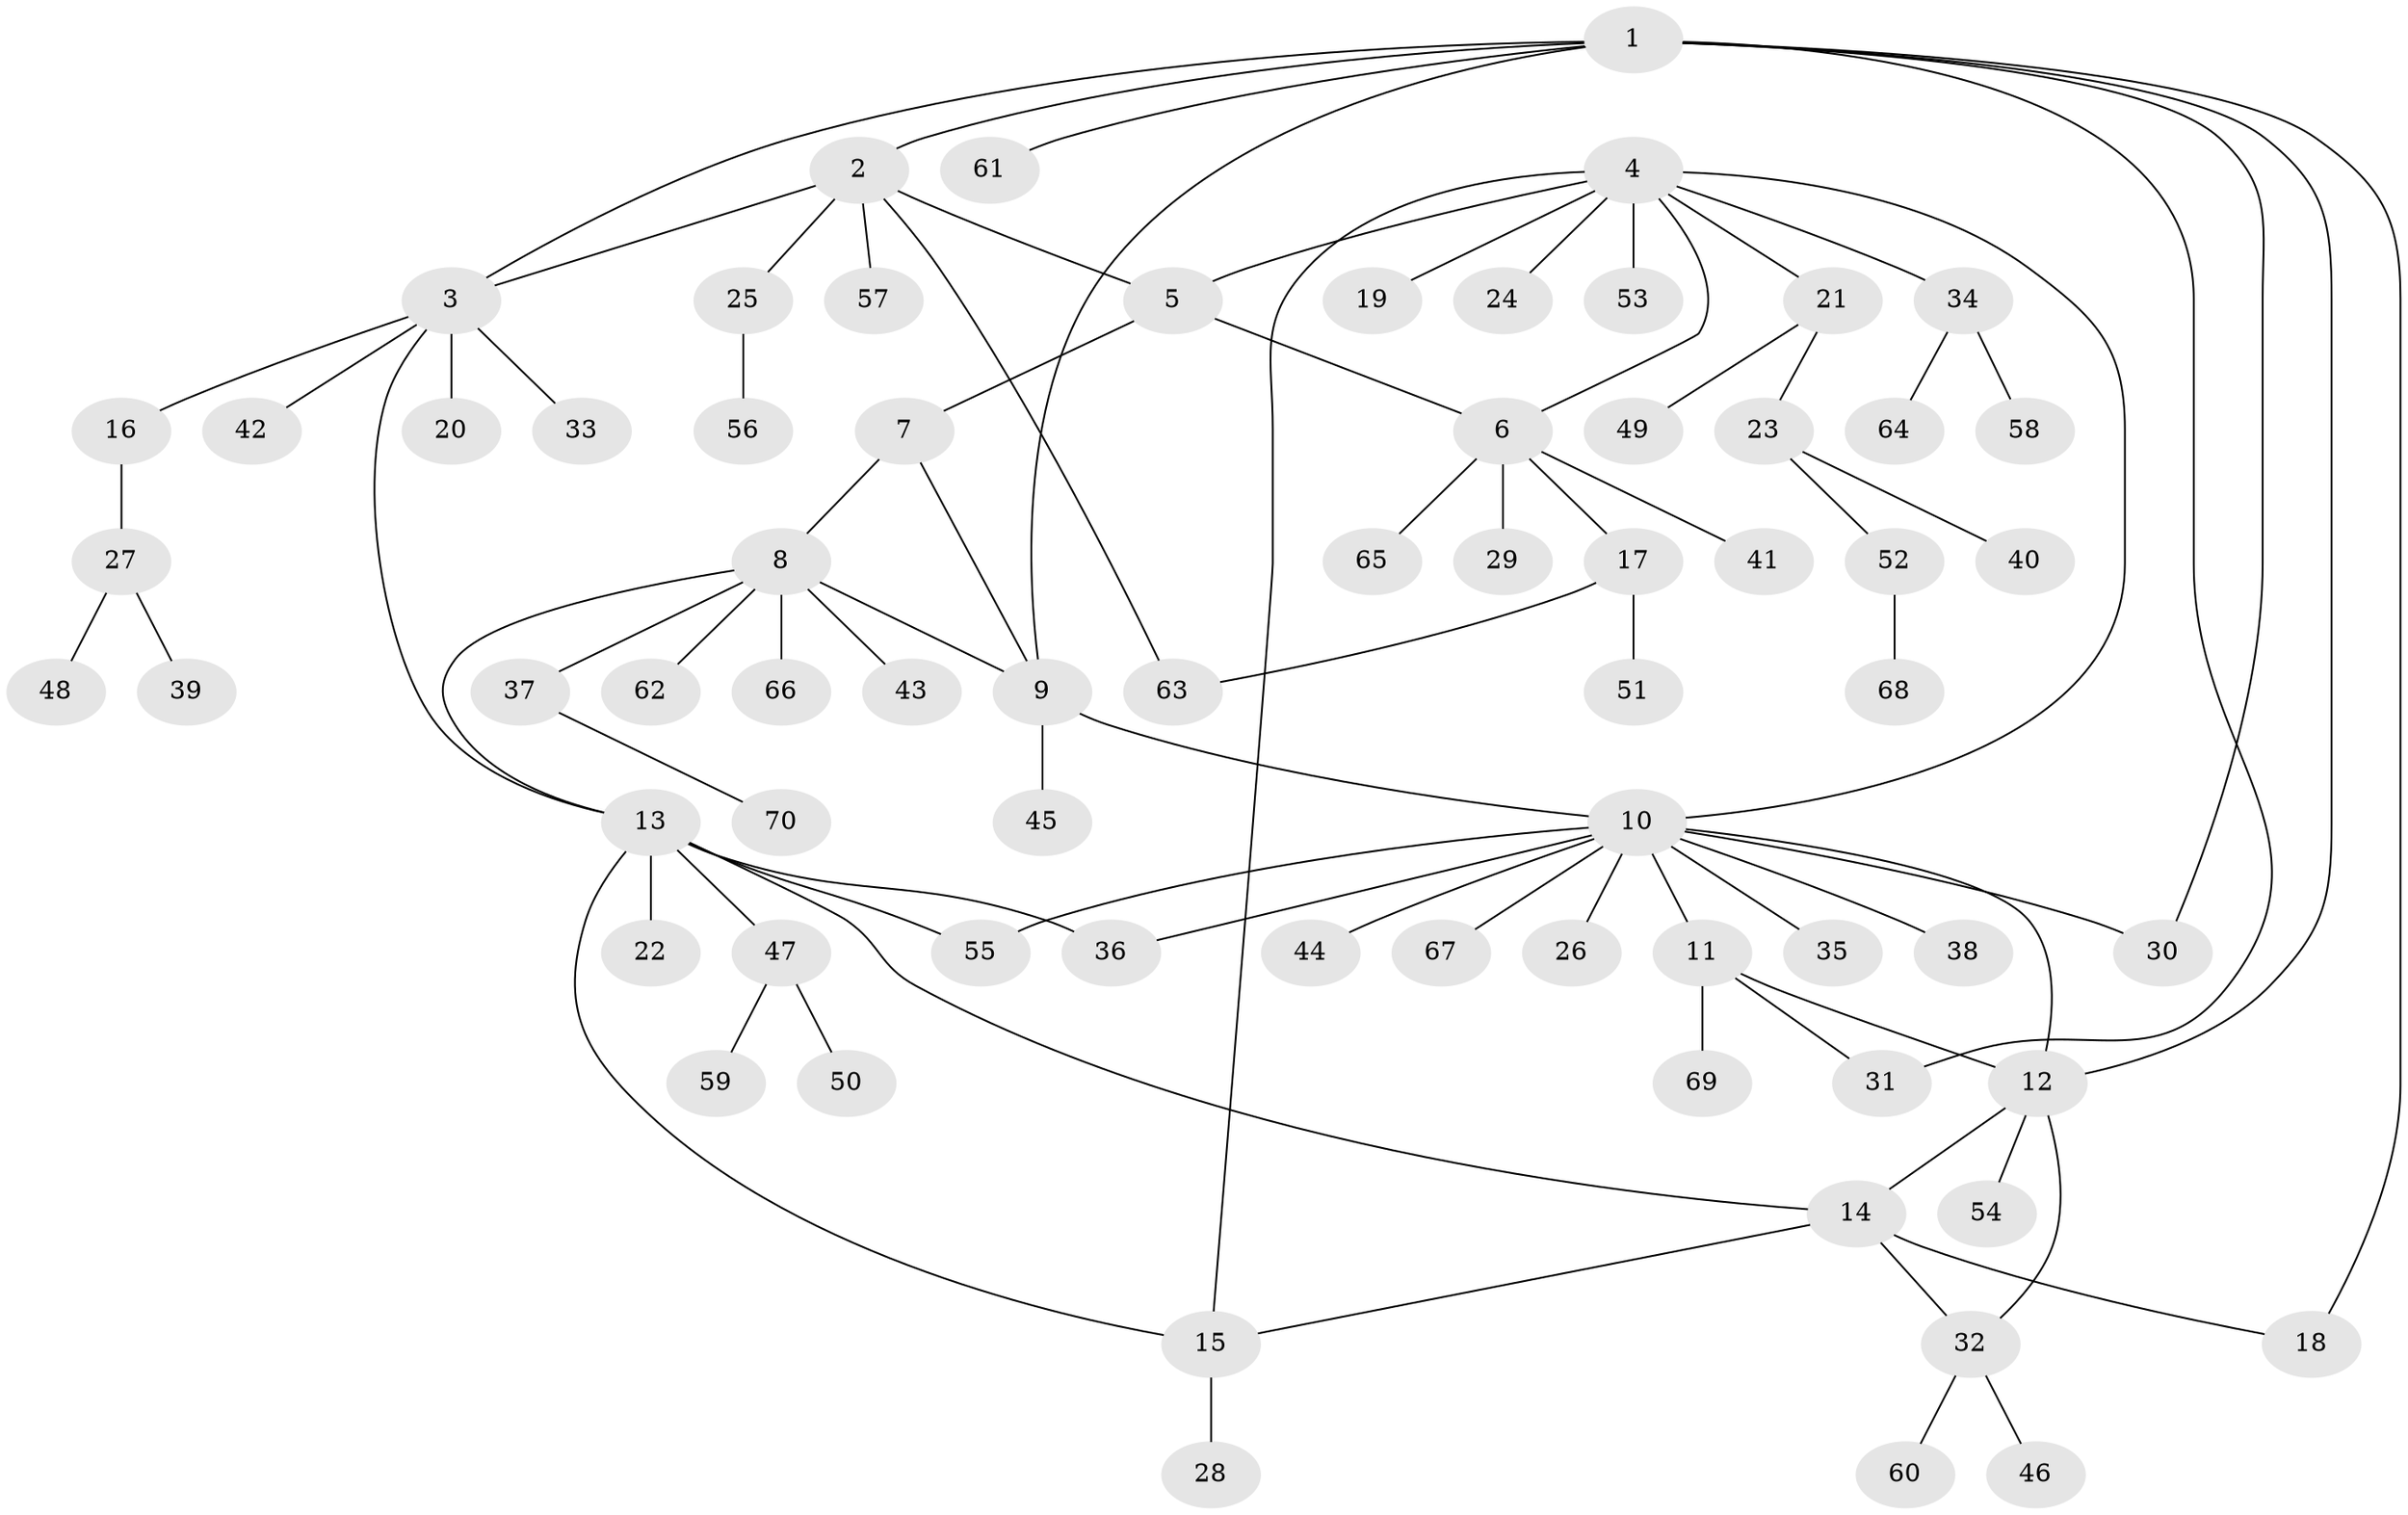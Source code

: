 // coarse degree distribution, {11: 0.023809523809523808, 5: 0.16666666666666666, 12: 0.023809523809523808, 4: 0.047619047619047616, 3: 0.09523809523809523, 2: 0.16666666666666666, 1: 0.47619047619047616}
// Generated by graph-tools (version 1.1) at 2025/19/03/04/25 18:19:52]
// undirected, 70 vertices, 87 edges
graph export_dot {
graph [start="1"]
  node [color=gray90,style=filled];
  1;
  2;
  3;
  4;
  5;
  6;
  7;
  8;
  9;
  10;
  11;
  12;
  13;
  14;
  15;
  16;
  17;
  18;
  19;
  20;
  21;
  22;
  23;
  24;
  25;
  26;
  27;
  28;
  29;
  30;
  31;
  32;
  33;
  34;
  35;
  36;
  37;
  38;
  39;
  40;
  41;
  42;
  43;
  44;
  45;
  46;
  47;
  48;
  49;
  50;
  51;
  52;
  53;
  54;
  55;
  56;
  57;
  58;
  59;
  60;
  61;
  62;
  63;
  64;
  65;
  66;
  67;
  68;
  69;
  70;
  1 -- 2;
  1 -- 3;
  1 -- 9;
  1 -- 12;
  1 -- 18;
  1 -- 30;
  1 -- 31;
  1 -- 61;
  2 -- 3;
  2 -- 5;
  2 -- 25;
  2 -- 57;
  2 -- 63;
  3 -- 13;
  3 -- 16;
  3 -- 20;
  3 -- 33;
  3 -- 42;
  4 -- 5;
  4 -- 6;
  4 -- 10;
  4 -- 15;
  4 -- 19;
  4 -- 21;
  4 -- 24;
  4 -- 34;
  4 -- 53;
  5 -- 6;
  5 -- 7;
  6 -- 17;
  6 -- 29;
  6 -- 41;
  6 -- 65;
  7 -- 8;
  7 -- 9;
  8 -- 9;
  8 -- 13;
  8 -- 37;
  8 -- 43;
  8 -- 62;
  8 -- 66;
  9 -- 10;
  9 -- 45;
  10 -- 11;
  10 -- 12;
  10 -- 26;
  10 -- 30;
  10 -- 35;
  10 -- 36;
  10 -- 38;
  10 -- 44;
  10 -- 55;
  10 -- 67;
  11 -- 12;
  11 -- 31;
  11 -- 69;
  12 -- 14;
  12 -- 32;
  12 -- 54;
  13 -- 14;
  13 -- 15;
  13 -- 22;
  13 -- 36;
  13 -- 47;
  13 -- 55;
  14 -- 15;
  14 -- 18;
  14 -- 32;
  15 -- 28;
  16 -- 27;
  17 -- 51;
  17 -- 63;
  21 -- 23;
  21 -- 49;
  23 -- 40;
  23 -- 52;
  25 -- 56;
  27 -- 39;
  27 -- 48;
  32 -- 46;
  32 -- 60;
  34 -- 58;
  34 -- 64;
  37 -- 70;
  47 -- 50;
  47 -- 59;
  52 -- 68;
}
